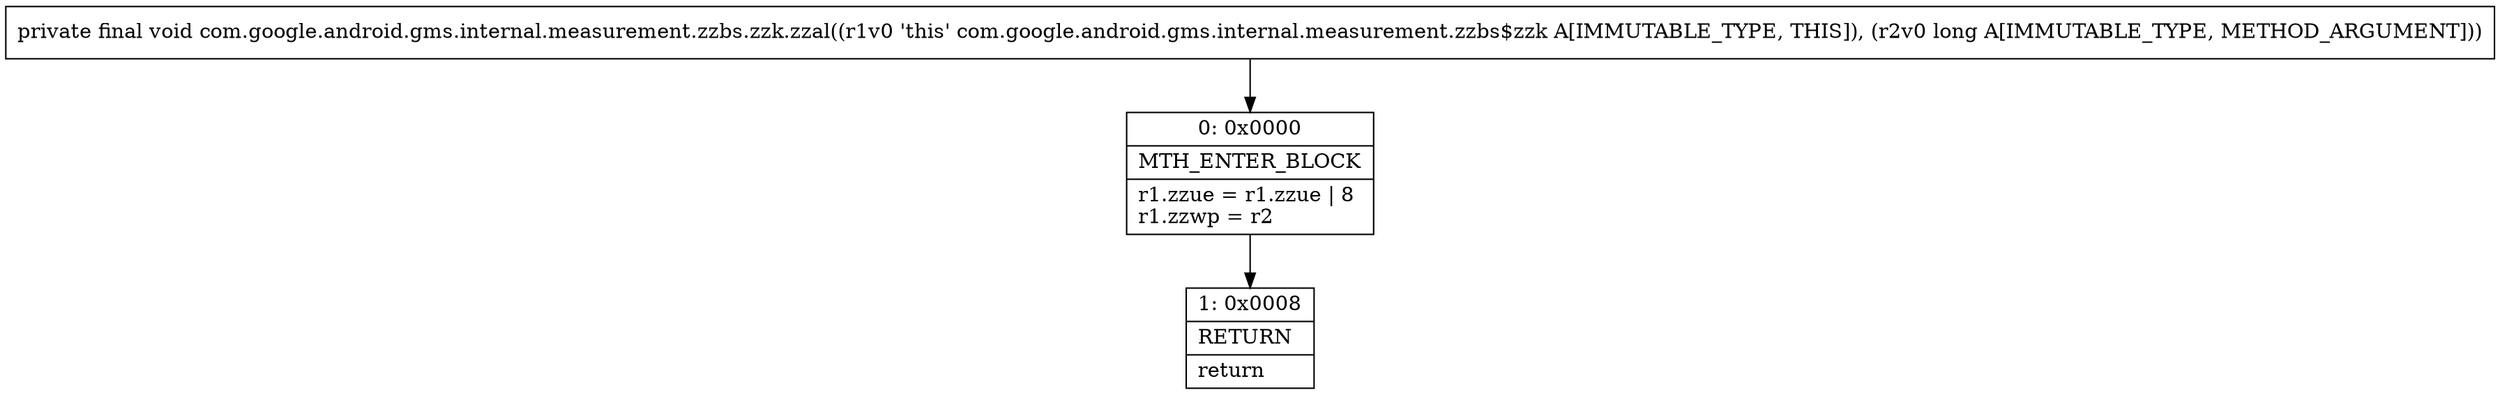 digraph "CFG forcom.google.android.gms.internal.measurement.zzbs.zzk.zzal(J)V" {
Node_0 [shape=record,label="{0\:\ 0x0000|MTH_ENTER_BLOCK\l|r1.zzue = r1.zzue \| 8\lr1.zzwp = r2\l}"];
Node_1 [shape=record,label="{1\:\ 0x0008|RETURN\l|return\l}"];
MethodNode[shape=record,label="{private final void com.google.android.gms.internal.measurement.zzbs.zzk.zzal((r1v0 'this' com.google.android.gms.internal.measurement.zzbs$zzk A[IMMUTABLE_TYPE, THIS]), (r2v0 long A[IMMUTABLE_TYPE, METHOD_ARGUMENT])) }"];
MethodNode -> Node_0;
Node_0 -> Node_1;
}

